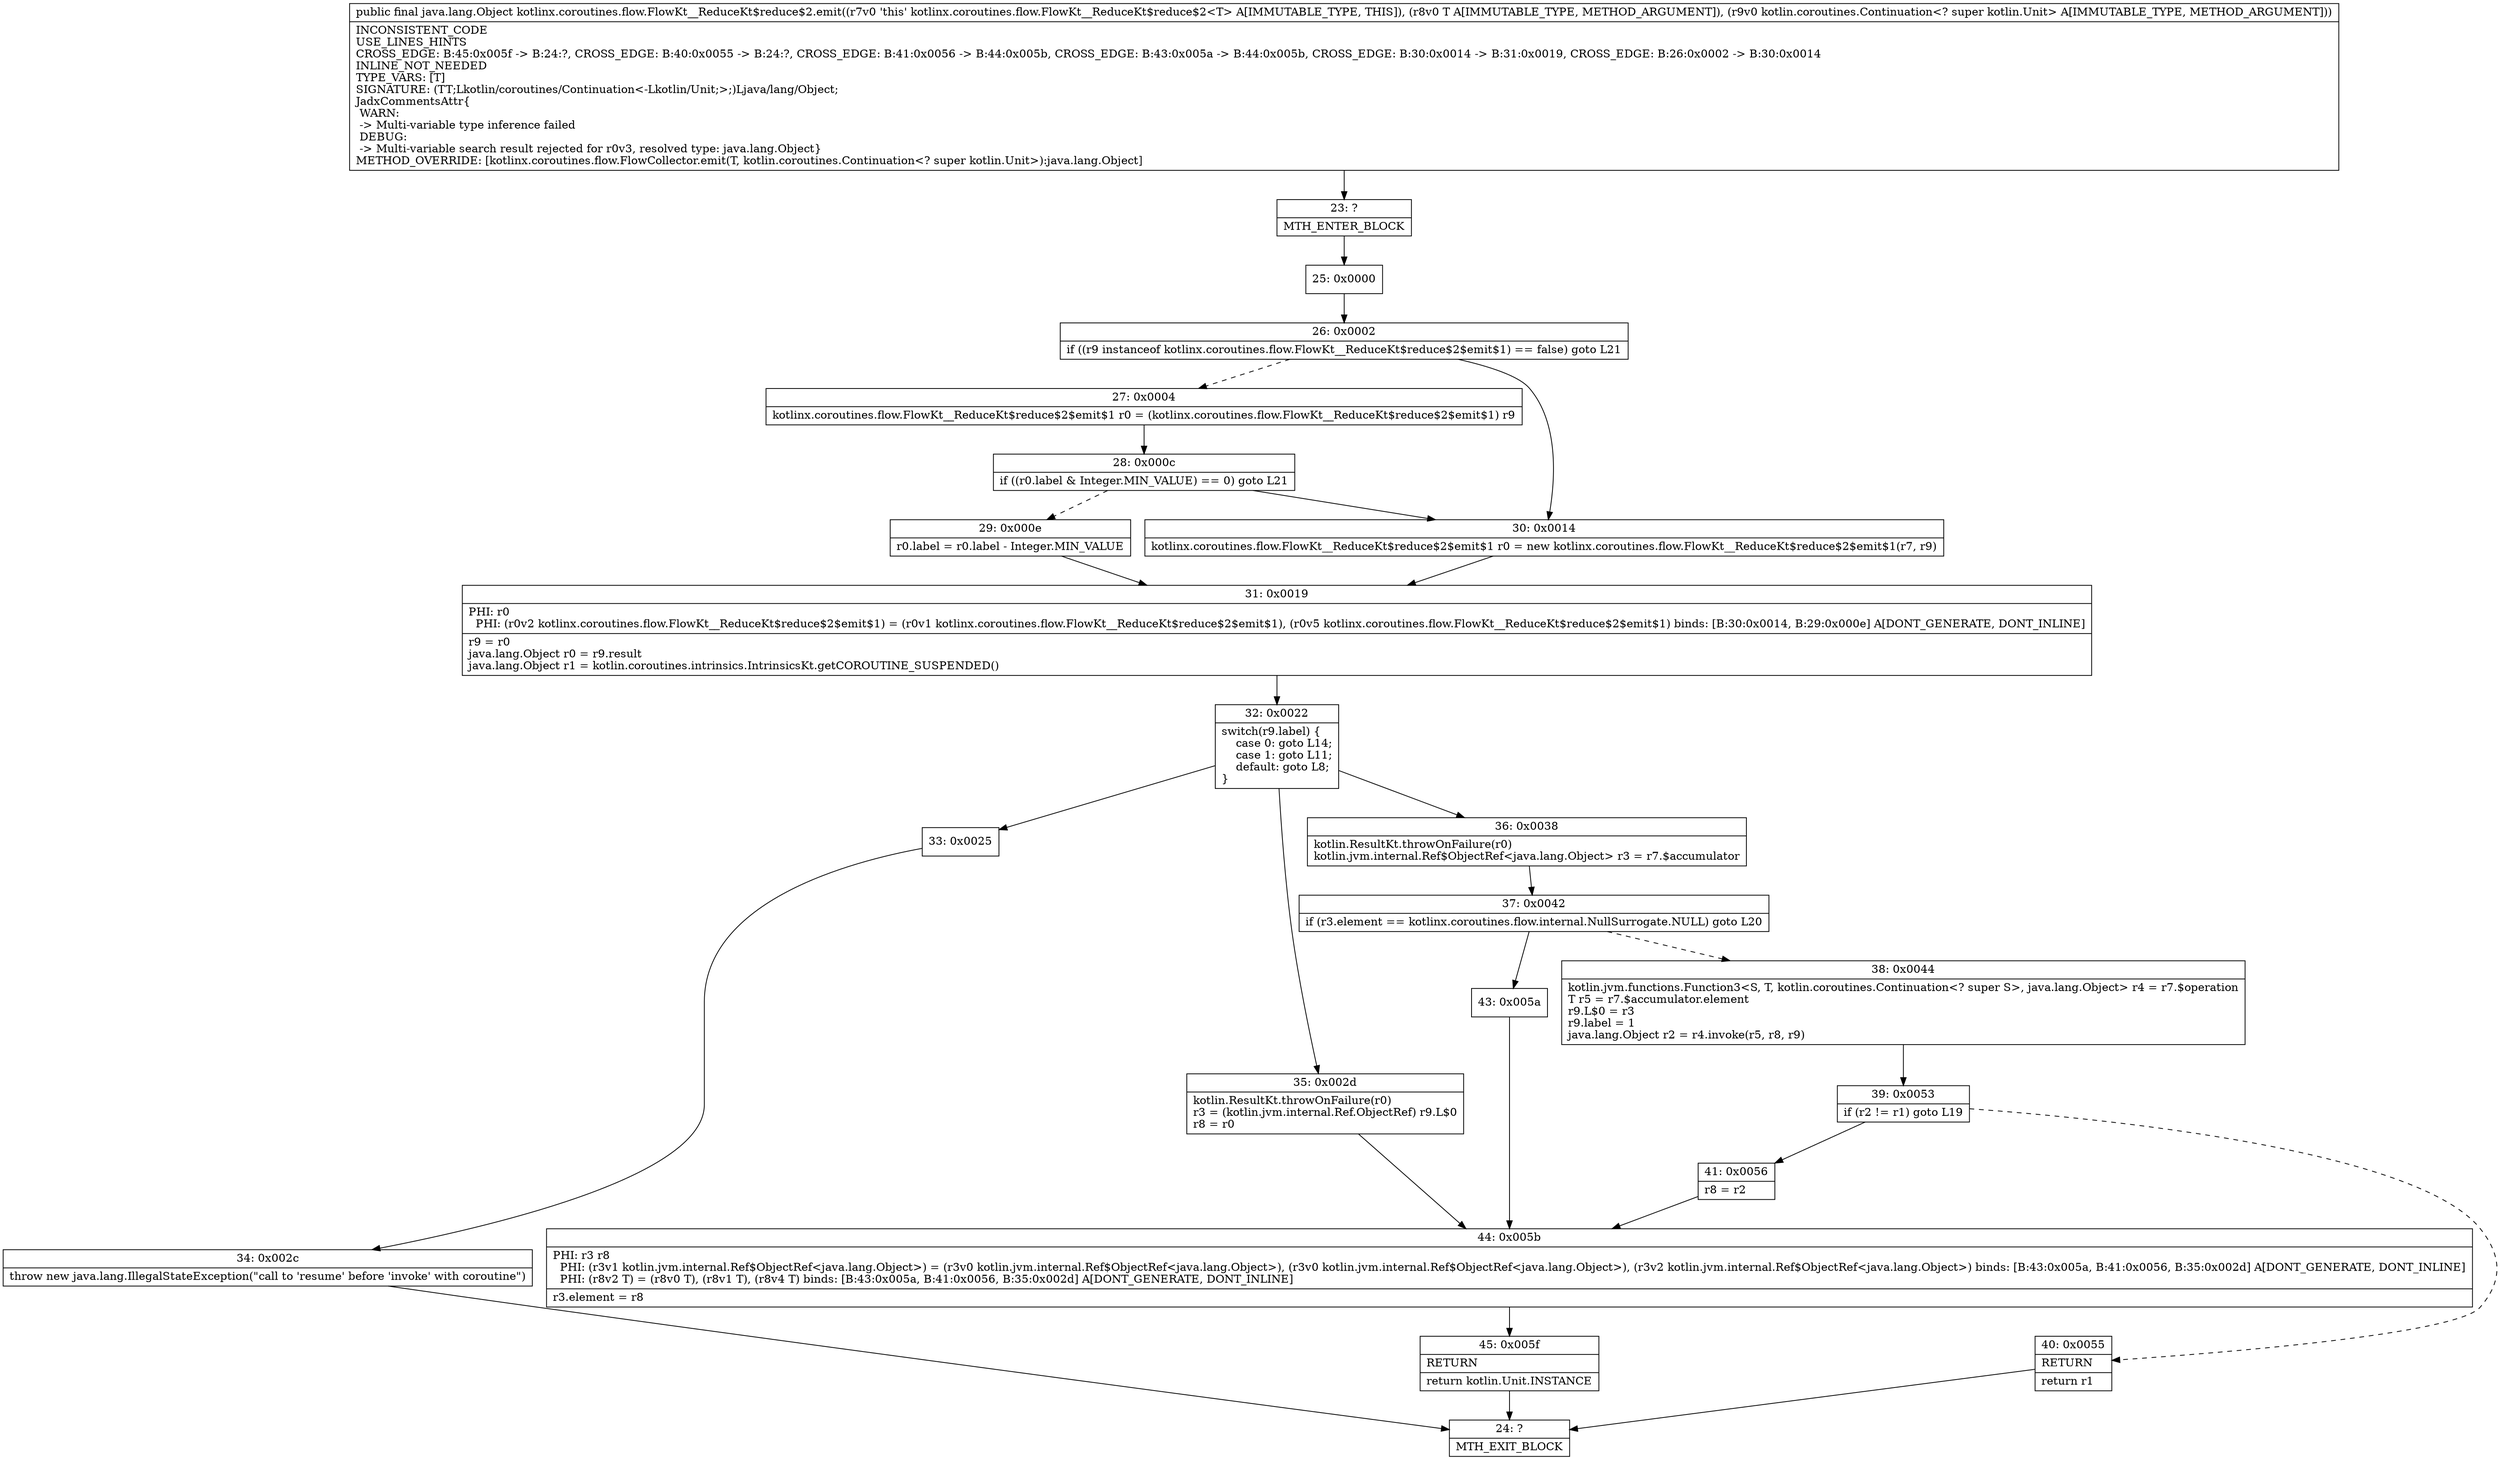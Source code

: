 digraph "CFG forkotlinx.coroutines.flow.FlowKt__ReduceKt$reduce$2.emit(Ljava\/lang\/Object;Lkotlin\/coroutines\/Continuation;)Ljava\/lang\/Object;" {
Node_23 [shape=record,label="{23\:\ ?|MTH_ENTER_BLOCK\l}"];
Node_25 [shape=record,label="{25\:\ 0x0000}"];
Node_26 [shape=record,label="{26\:\ 0x0002|if ((r9 instanceof kotlinx.coroutines.flow.FlowKt__ReduceKt$reduce$2$emit$1) == false) goto L21\l}"];
Node_27 [shape=record,label="{27\:\ 0x0004|kotlinx.coroutines.flow.FlowKt__ReduceKt$reduce$2$emit$1 r0 = (kotlinx.coroutines.flow.FlowKt__ReduceKt$reduce$2$emit$1) r9\l}"];
Node_28 [shape=record,label="{28\:\ 0x000c|if ((r0.label & Integer.MIN_VALUE) == 0) goto L21\l}"];
Node_29 [shape=record,label="{29\:\ 0x000e|r0.label = r0.label \- Integer.MIN_VALUE\l}"];
Node_31 [shape=record,label="{31\:\ 0x0019|PHI: r0 \l  PHI: (r0v2 kotlinx.coroutines.flow.FlowKt__ReduceKt$reduce$2$emit$1) = (r0v1 kotlinx.coroutines.flow.FlowKt__ReduceKt$reduce$2$emit$1), (r0v5 kotlinx.coroutines.flow.FlowKt__ReduceKt$reduce$2$emit$1) binds: [B:30:0x0014, B:29:0x000e] A[DONT_GENERATE, DONT_INLINE]\l|r9 = r0\ljava.lang.Object r0 = r9.result\ljava.lang.Object r1 = kotlin.coroutines.intrinsics.IntrinsicsKt.getCOROUTINE_SUSPENDED()\l}"];
Node_32 [shape=record,label="{32\:\ 0x0022|switch(r9.label) \{\l    case 0: goto L14;\l    case 1: goto L11;\l    default: goto L8;\l\}\l}"];
Node_33 [shape=record,label="{33\:\ 0x0025}"];
Node_34 [shape=record,label="{34\:\ 0x002c|throw new java.lang.IllegalStateException(\"call to 'resume' before 'invoke' with coroutine\")\l}"];
Node_24 [shape=record,label="{24\:\ ?|MTH_EXIT_BLOCK\l}"];
Node_35 [shape=record,label="{35\:\ 0x002d|kotlin.ResultKt.throwOnFailure(r0)\lr3 = (kotlin.jvm.internal.Ref.ObjectRef) r9.L$0\lr8 = r0\l}"];
Node_44 [shape=record,label="{44\:\ 0x005b|PHI: r3 r8 \l  PHI: (r3v1 kotlin.jvm.internal.Ref$ObjectRef\<java.lang.Object\>) = (r3v0 kotlin.jvm.internal.Ref$ObjectRef\<java.lang.Object\>), (r3v0 kotlin.jvm.internal.Ref$ObjectRef\<java.lang.Object\>), (r3v2 kotlin.jvm.internal.Ref$ObjectRef\<java.lang.Object\>) binds: [B:43:0x005a, B:41:0x0056, B:35:0x002d] A[DONT_GENERATE, DONT_INLINE]\l  PHI: (r8v2 T) = (r8v0 T), (r8v1 T), (r8v4 T) binds: [B:43:0x005a, B:41:0x0056, B:35:0x002d] A[DONT_GENERATE, DONT_INLINE]\l|r3.element = r8\l}"];
Node_45 [shape=record,label="{45\:\ 0x005f|RETURN\l|return kotlin.Unit.INSTANCE\l}"];
Node_36 [shape=record,label="{36\:\ 0x0038|kotlin.ResultKt.throwOnFailure(r0)\lkotlin.jvm.internal.Ref$ObjectRef\<java.lang.Object\> r3 = r7.$accumulator\l}"];
Node_37 [shape=record,label="{37\:\ 0x0042|if (r3.element == kotlinx.coroutines.flow.internal.NullSurrogate.NULL) goto L20\l}"];
Node_38 [shape=record,label="{38\:\ 0x0044|kotlin.jvm.functions.Function3\<S, T, kotlin.coroutines.Continuation\<? super S\>, java.lang.Object\> r4 = r7.$operation\lT r5 = r7.$accumulator.element\lr9.L$0 = r3\lr9.label = 1\ljava.lang.Object r2 = r4.invoke(r5, r8, r9)\l}"];
Node_39 [shape=record,label="{39\:\ 0x0053|if (r2 != r1) goto L19\l}"];
Node_40 [shape=record,label="{40\:\ 0x0055|RETURN\l|return r1\l}"];
Node_41 [shape=record,label="{41\:\ 0x0056|r8 = r2\l}"];
Node_43 [shape=record,label="{43\:\ 0x005a}"];
Node_30 [shape=record,label="{30\:\ 0x0014|kotlinx.coroutines.flow.FlowKt__ReduceKt$reduce$2$emit$1 r0 = new kotlinx.coroutines.flow.FlowKt__ReduceKt$reduce$2$emit$1(r7, r9)\l}"];
MethodNode[shape=record,label="{public final java.lang.Object kotlinx.coroutines.flow.FlowKt__ReduceKt$reduce$2.emit((r7v0 'this' kotlinx.coroutines.flow.FlowKt__ReduceKt$reduce$2\<T\> A[IMMUTABLE_TYPE, THIS]), (r8v0 T A[IMMUTABLE_TYPE, METHOD_ARGUMENT]), (r9v0 kotlin.coroutines.Continuation\<? super kotlin.Unit\> A[IMMUTABLE_TYPE, METHOD_ARGUMENT]))  | INCONSISTENT_CODE\lUSE_LINES_HINTS\lCROSS_EDGE: B:45:0x005f \-\> B:24:?, CROSS_EDGE: B:40:0x0055 \-\> B:24:?, CROSS_EDGE: B:41:0x0056 \-\> B:44:0x005b, CROSS_EDGE: B:43:0x005a \-\> B:44:0x005b, CROSS_EDGE: B:30:0x0014 \-\> B:31:0x0019, CROSS_EDGE: B:26:0x0002 \-\> B:30:0x0014\lINLINE_NOT_NEEDED\lTYPE_VARS: [T]\lSIGNATURE: (TT;Lkotlin\/coroutines\/Continuation\<\-Lkotlin\/Unit;\>;)Ljava\/lang\/Object;\lJadxCommentsAttr\{\l WARN: \l \-\> Multi\-variable type inference failed\l DEBUG: \l \-\> Multi\-variable search result rejected for r0v3, resolved type: java.lang.Object\}\lMETHOD_OVERRIDE: [kotlinx.coroutines.flow.FlowCollector.emit(T, kotlin.coroutines.Continuation\<? super kotlin.Unit\>):java.lang.Object]\l}"];
MethodNode -> Node_23;Node_23 -> Node_25;
Node_25 -> Node_26;
Node_26 -> Node_27[style=dashed];
Node_26 -> Node_30;
Node_27 -> Node_28;
Node_28 -> Node_29[style=dashed];
Node_28 -> Node_30;
Node_29 -> Node_31;
Node_31 -> Node_32;
Node_32 -> Node_33;
Node_32 -> Node_35;
Node_32 -> Node_36;
Node_33 -> Node_34;
Node_34 -> Node_24;
Node_35 -> Node_44;
Node_44 -> Node_45;
Node_45 -> Node_24;
Node_36 -> Node_37;
Node_37 -> Node_38[style=dashed];
Node_37 -> Node_43;
Node_38 -> Node_39;
Node_39 -> Node_40[style=dashed];
Node_39 -> Node_41;
Node_40 -> Node_24;
Node_41 -> Node_44;
Node_43 -> Node_44;
Node_30 -> Node_31;
}

